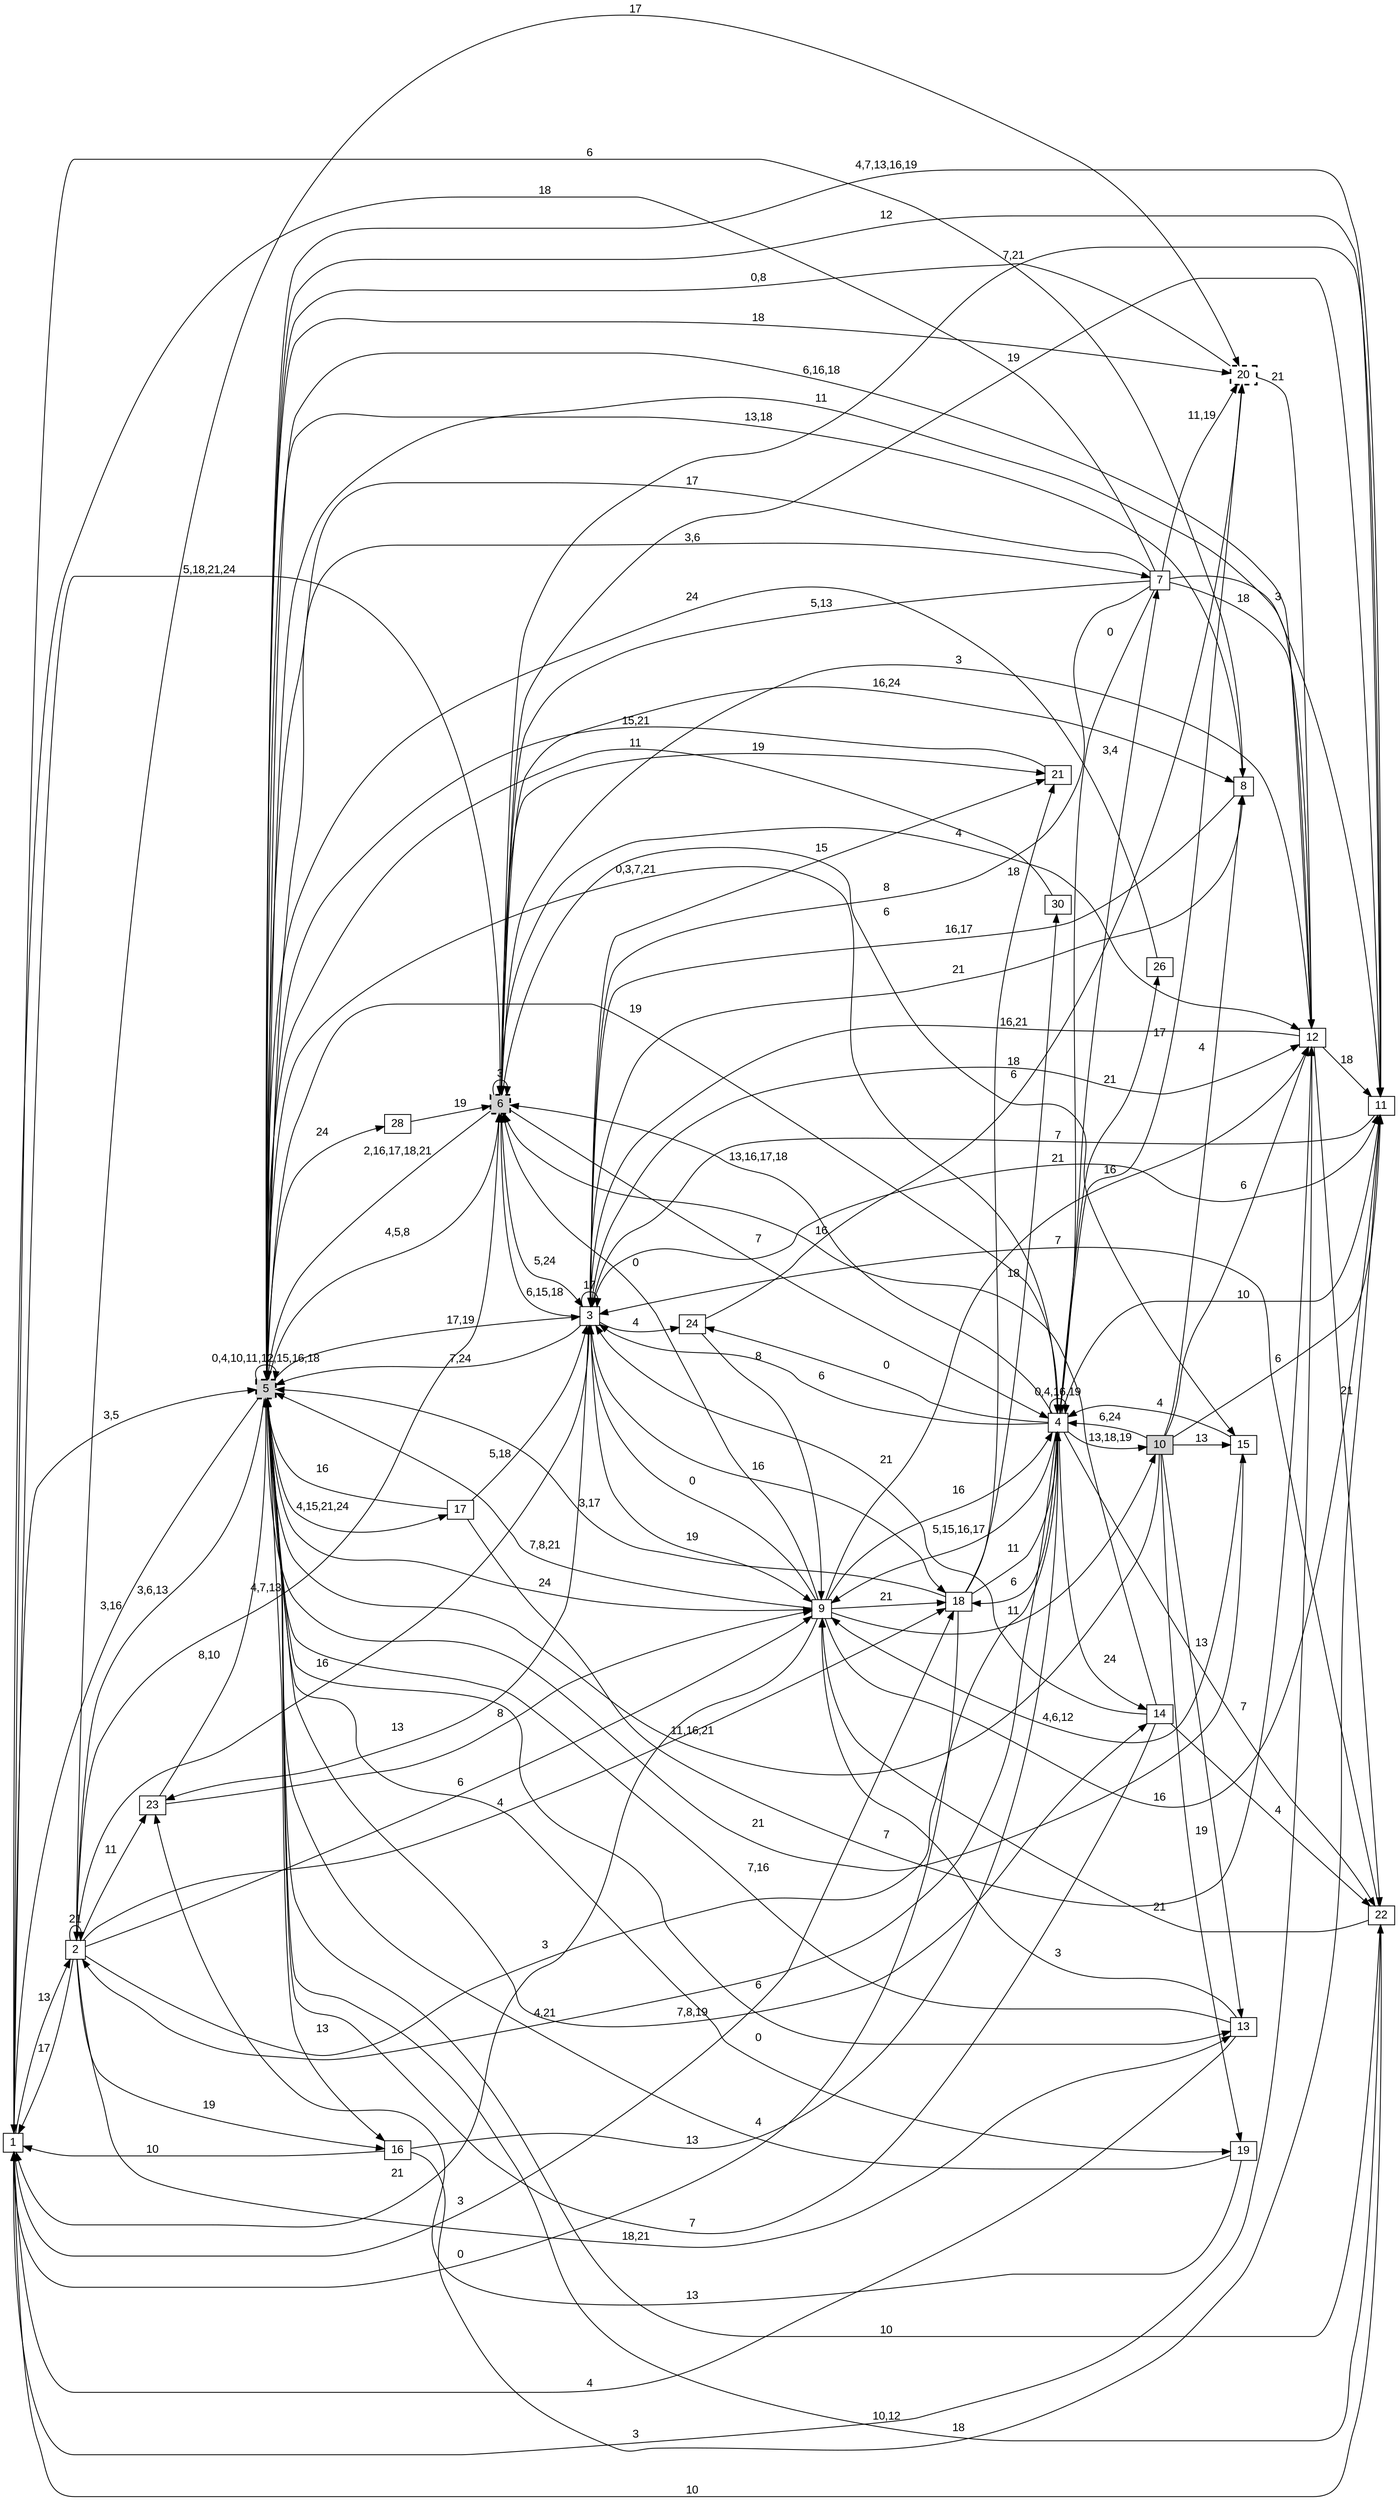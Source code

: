 digraph "NDFA" {
  rankdir=LR
  node [shape=box width=0.1 height=0.1 fontname=Arial]
  edge [fontname=Arial]
/* Estados */
 s1 [label="1" ] /* I:0 F:0 D:0 */
 s2 [label="2" ] /* I:0 F:0 D:0 */
 s3 [label="3" ] /* I:0 F:0 D:0 */
 s4 [label="4" ] /* I:0 F:0 D:0 */
 s5 [label="5" style="filled,bold,dashed"] /* I:1 F:1 D:0 */
 s6 [label="6" style="filled,bold,dashed"] /* I:1 F:1 D:0 */
 s7 [label="7" ] /* I:0 F:0 D:0 */
 s8 [label="8" ] /* I:0 F:0 D:0 */
 s9 [label="9" ] /* I:0 F:0 D:0 */
 s10 [label="10" style="filled"] /* I:1 F:0 D:0 */
 s11 [label="11" ] /* I:0 F:0 D:0 */
 s12 [label="12" ] /* I:0 F:0 D:0 */
 s13 [label="13" ] /* I:0 F:0 D:0 */
 s14 [label="14" ] /* I:0 F:0 D:0 */
 s15 [label="15" ] /* I:0 F:0 D:0 */
 s16 [label="16" ] /* I:0 F:0 D:0 */
 s17 [label="17" ] /* I:0 F:0 D:0 */
 s18 [label="18" ] /* I:0 F:0 D:0 */
 s19 [label="19" ] /* I:0 F:0 D:0 */
 s20 [label="20" style="bold,dashed"] /* I:0 F:1 D:0 */
 s21 [label="21" ] /* I:0 F:0 D:0 */
 s22 [label="22" ] /* I:0 F:0 D:0 */
 s23 [label="23" ] /* I:0 F:0 D:0 */
 s24 [label="24" ] /* I:0 F:0 D:0 */
 s26 [label="26" ] /* I:0 F:0 D:0 */
 s28 [label="28" ] /* I:0 F:0 D:0 */
 s30 [label="30" ] /* I:0 F:0 D:0 */
/* Transiciones */
  s1 -> s2 [label="13"]
  s1 -> s5 [label="3,5"]
  s1 -> s6 [label="5,18,21,24"]
  s1 -> s8 [label="6"]
  s1 -> s12 [label="3"]
  s1 -> s18 [label="3"]
  s2 -> s1 [label="17"]
  s2 -> s2 [label="21"]
  s2 -> s3 [label="16"]
  s2 -> s4 [label="3"]
  s2 -> s6 [label="4,7,13"]
  s2 -> s9 [label="6"]
  s2 -> s13 [label="18,21"]
  s2 -> s16 [label="19"]
  s2 -> s18 [label="4"]
  s2 -> s20 [label="17"]
  s2 -> s23 [label="11"]
  s3 -> s3 [label="17"]
  s3 -> s5 [label="7,24"]
  s3 -> s6 [label="6,15,18"]
  s3 -> s8 [label="21"]
  s3 -> s9 [label="19"]
  s3 -> s11 [label="21"]
  s3 -> s12 [label="18"]
  s3 -> s18 [label="16"]
  s3 -> s21 [label="15"]
  s3 -> s23 [label="13"]
  s3 -> s24 [label="4"]
  s4 -> s2 [label="4,21"]
  s4 -> s3 [label="6"]
  s4 -> s4 [label="0,4,16,19"]
  s4 -> s5 [label="19"]
  s4 -> s6 [label="13,16,17,18"]
  s4 -> s7 [label="3,4"]
  s4 -> s9 [label="5,15,16,17"]
  s4 -> s10 [label="13,18,19"]
  s4 -> s11 [label="10"]
  s4 -> s14 [label="24"]
  s4 -> s18 [label="6"]
  s4 -> s20 [label="17"]
  s4 -> s22 [label="7"]
  s4 -> s24 [label="0"]
  s4 -> s26 [label="21"]
  s5 -> s1 [label="3,16"]
  s5 -> s2 [label="3,6,13"]
  s5 -> s3 [label="17,19"]
  s5 -> s4 [label="0,3,7,21"]
  s5 -> s5 [label="0,4,10,11,12,15,16,18"]
  s5 -> s6 [label="4,5,8"]
  s5 -> s7 [label="3,6"]
  s5 -> s9 [label="24"]
  s5 -> s11 [label="12"]
  s5 -> s12 [label="11"]
  s5 -> s13 [label="6"]
  s5 -> s14 [label="7,8,19"]
  s5 -> s15 [label="21"]
  s5 -> s16 [label="13"]
  s5 -> s17 [label="4,15,21,24"]
  s5 -> s19 [label="0"]
  s5 -> s20 [label="18"]
  s5 -> s22 [label="10,12"]
  s5 -> s28 [label="24"]
  s6 -> s3 [label="5,24"]
  s6 -> s4 [label="7"]
  s6 -> s5 [label="2,16,17,18,21"]
  s6 -> s6 [label="3"]
  s6 -> s8 [label="16,24"]
  s6 -> s11 [label="7,21"]
  s6 -> s12 [label="4"]
  s6 -> s15 [label="6"]
  s6 -> s21 [label="19"]
  s7 -> s1 [label="18"]
  s7 -> s3 [label="8"]
  s7 -> s4 [label="0"]
  s7 -> s5 [label="17"]
  s7 -> s6 [label="5,13"]
  s7 -> s11 [label="3"]
  s7 -> s12 [label="18"]
  s7 -> s20 [label="11,19"]
  s8 -> s3 [label="16,17"]
  s8 -> s5 [label="13,18"]
  s9 -> s1 [label="21"]
  s9 -> s3 [label="0"]
  s9 -> s4 [label="16"]
  s9 -> s5 [label="7,8,21"]
  s9 -> s6 [label="0"]
  s9 -> s10 [label="11"]
  s9 -> s11 [label="16"]
  s9 -> s12 [label="16"]
  s9 -> s18 [label="21"]
  s10 -> s4 [label="6,24"]
  s10 -> s5 [label="11,16,21"]
  s10 -> s8 [label="4"]
  s10 -> s11 [label="6"]
  s10 -> s12 [label="6"]
  s10 -> s13 [label="13"]
  s10 -> s15 [label="13"]
  s10 -> s19 [label="19"]
  s11 -> s3 [label="7"]
  s11 -> s5 [label="4,7,13,16,19"]
  s11 -> s6 [label="19"]
  s12 -> s3 [label="16,21"]
  s12 -> s5 [label="6,16,18"]
  s12 -> s6 [label="3"]
  s12 -> s11 [label="18"]
  s12 -> s22 [label="21"]
  s13 -> s1 [label="4"]
  s13 -> s5 [label="7,16"]
  s13 -> s9 [label="3"]
  s14 -> s3 [label="21"]
  s14 -> s5 [label="7"]
  s14 -> s6 [label="16"]
  s14 -> s22 [label="4"]
  s15 -> s4 [label="4"]
  s15 -> s9 [label="4,6,12"]
  s16 -> s1 [label="10"]
  s16 -> s4 [label="13"]
  s16 -> s11 [label="18"]
  s17 -> s3 [label="5,18"]
  s17 -> s5 [label="16"]
  s17 -> s12 [label="7"]
  s18 -> s1 [label="0"]
  s18 -> s4 [label="11"]
  s18 -> s5 [label="3,17"]
  s18 -> s21 [label="18"]
  s18 -> s30 [label="18"]
  s19 -> s5 [label="4"]
  s19 -> s23 [label="13"]
  s20 -> s5 [label="0,8"]
  s20 -> s12 [label="21"]
  s21 -> s5 [label="15,21"]
  s22 -> s1 [label="10"]
  s22 -> s3 [label="7"]
  s22 -> s5 [label="10"]
  s22 -> s9 [label="21"]
  s23 -> s5 [label="8,10"]
  s23 -> s9 [label="8"]
  s24 -> s9 [label="8"]
  s24 -> s20 [label="6"]
  s26 -> s5 [label="24"]
  s28 -> s6 [label="19"]
  s30 -> s5 [label="11"]
}
